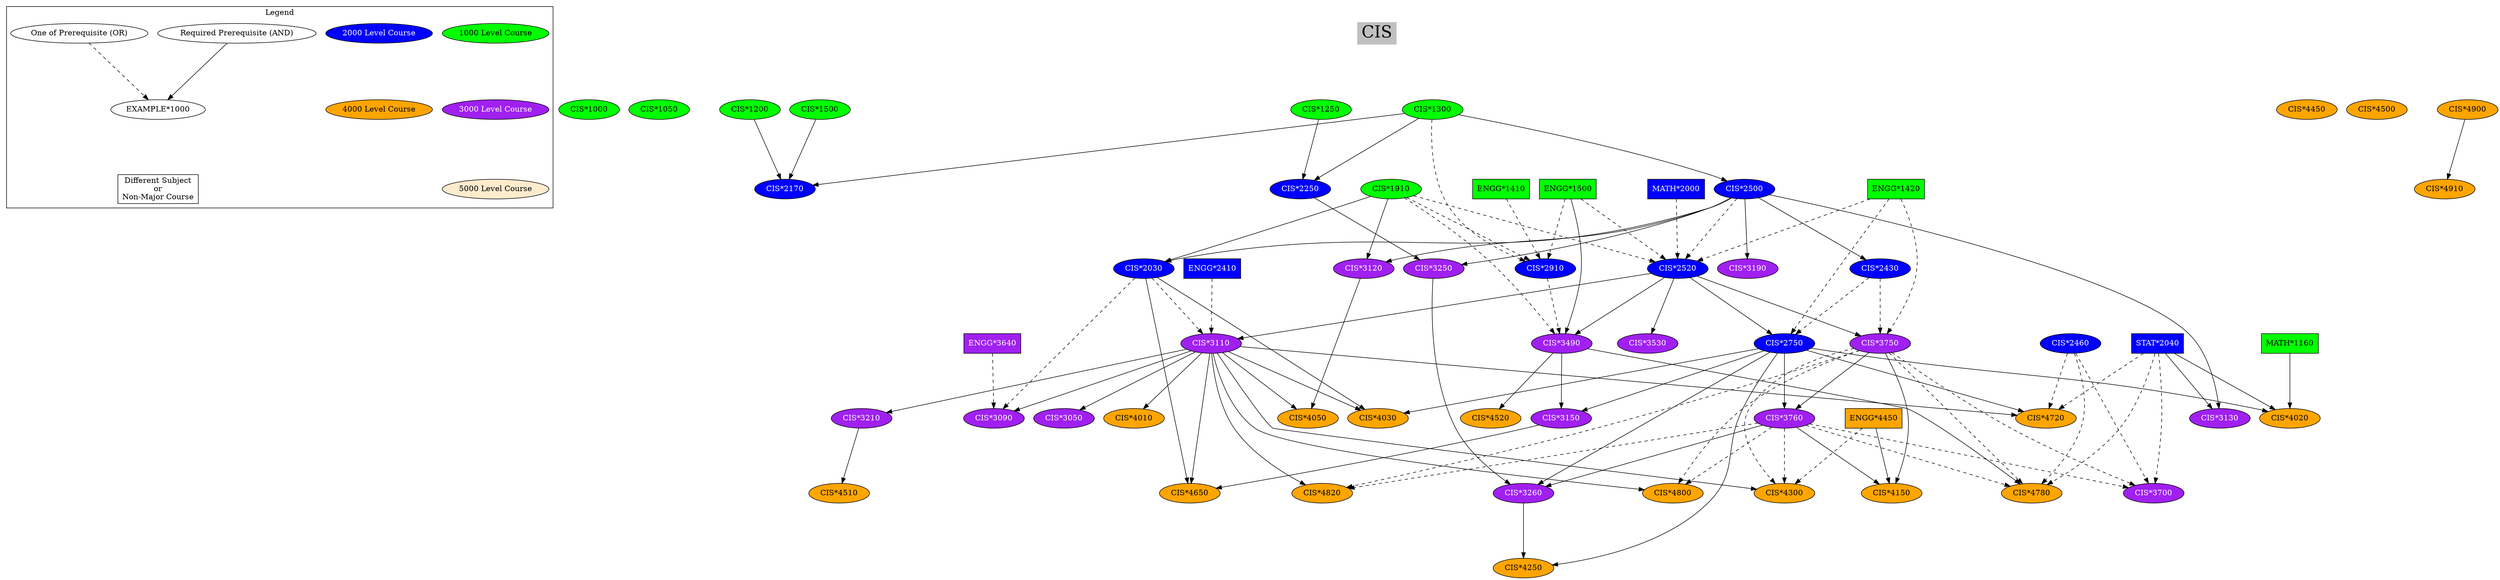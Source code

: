 digraph {
	graph [bb="0,0,3795.2,1053.5",
		compound=true,
		ranksep=1.4
	];
	node [color=black,
		fillcolor=orange,
		fontcolor=black,
		label="\N",
		shape=ellipse,
		style=filled
	];
	subgraph cluster_legend {
		graph [bb="8,677,818,1045.5",
			color=black,
			label=Legend,
			lheight=0.21,
			lp="413,1034",
			lwidth=0.57,
			rankdir=LR
		];
		node [shape=ellipse];
		"1000 Level Course"		 [fillcolor=green,
			height=0.5,
			pos="732,996.5",
			width=2.1665];
		"3000 Level Course"		 [fillcolor=purple,
			fontcolor=white,
			height=0.5,
			pos="732,857",
			width=2.1665];
		"1000 Level Course" -> "3000 Level Course"		 [pos="e,732,875.24 732,978.26 732,954.66 732,913.28 732,885.51",
			style=invis];
		"2000 Level Course"		 [fillcolor=blue,
			fontcolor=white,
			height=0.5,
			pos="558,996.5",
			width=2.1665];
		"4000 Level Course"		 [height=0.5,
			pos="558,857",
			width=2.1665];
		"2000 Level Course" -> "4000 Level Course"		 [pos="e,558,875.24 558,978.26 558,954.66 558,913.28 558,885.51",
			style=invis];
		"5000 Level Course"		 [fillcolor=blanchedalmond,
			height=0.5,
			pos="732,711.5",
			width=2.1665];
		"3000 Level Course" -> "5000 Level Course"		 [pos="e,732,729.86 732,838.87 732,814.03 732,769.2 732,739.89",
			style=invis];
		"Different Subject
or
Non-Major Course"		 [color="",
			fillcolor="",
			fontcolor="",
			height=0.73611,
			pos="246,711.5",
			shape=box,
			style="",
			width=1.6667];
		"Required Prerequisite (AND)"		 [color="",
			fillcolor="",
			fontcolor="",
			height=0.5,
			pos="130,996.5",
			style="",
			width=3.1775];
		""		 [color="",
			fillcolor="",
			fontcolor="",
			height=0.5,
			label="EXAMPLE*1000",
			pos="246,857",
			style="",
			width=2.0762];
		"Required Prerequisite (AND)" -> ""		 [pos="e,231.13,874.88 144.93,978.55 165.2,954.17 201.56,910.45 224.69,882.62"];
		"" -> "Different Subject
or
Non-Major Course"		 [pos="e,246,738.02 246,838.87 246,816.27 246,777.12 246,748.17",
			style=invis];
		"One of Prerequisite (OR)"		 [color="",
			fillcolor="",
			fontcolor="",
			height=0.5,
			pos="362,996.5",
			style="",
			width=2.7803];
		"One of Prerequisite (OR)" -> ""		 [pos="e,260.87,874.88 347.07,978.55 326.8,954.17 290.44,910.45 267.31,882.62",
			style=dashed];
	}
	CIS	 [fillcolor=grey,
		fontsize=30,
		height=0.56944,
		label=CIS,
		pos="2323,996.5",
		shape=plaintext,
		width=0.875];
	"CIS*1000"	 [fillcolor=green,
		height=0.5,
		pos="3622,857",
		width=1.2818];
	CIS -> "CIS*1000"	 [pos="e,3588.3,869.32 2354.6,995.95 2497,992.94 3091.8,974.71 3567,875 3570.8,874.2 3574.7,873.23 3578.7,872.15",
		style=invis];
	"CIS*1050"	 [fillcolor=green,
		height=0.5,
		pos="3732,857",
		width=1.2818];
	CIS -> "CIS*1050"	 [pos="e,3698.3,869.36 2354.7,994.64 2532.9,984 3411.6,929.6 3677,875 3680.8,874.21 3684.7,873.25 3688.7,872.19",
		style=invis];
	"CIS*1200"	 [fillcolor=green,
		height=0.5,
		pos="1770,857",
		width=1.2818];
	CIS -> "CIS*1200"	 [pos="e,1804.8,868.83 2291.3,989.66 2212.2,972.38 1999.6,924.79 1825,875 1821.6,874.03 1818.1,872.99 1814.6,871.92",
		style=invis];
	"CIS*1250"	 [fillcolor=green,
		height=0.5,
		pos="2878,857",
		width=1.2818];
	CIS -> "CIS*1250"	 [pos="e,2841.6,868.24 2354.7,989.31 2433.4,971.32 2644,922.41 2818,875 2822.5,873.76 2827.3,872.42 2832,871.06",
		style=invis];
	"CIS*1300"	 [fillcolor=green,
		height=0.5,
		pos="2286,857",
		width=1.2818];
	CIS -> "CIS*1300"	 [pos="e,2290.8,875.01 2317.5,975.92 2311.2,951.83 2300.5,911.83 2293.4,884.95",
		style=invis];
	"CIS*1500"	 [fillcolor=green,
		height=0.5,
		pos="1880,857",
		width=1.2818];
	CIS -> "CIS*1500"	 [pos="e,1915.9,868.31 2291.5,986.58 2214.3,962.28 2015.6,899.71 1925.6,871.35",
		style=invis];
	"CIS*1910"	 [fillcolor=green,
		height=0.5,
		pos="1664,711.5",
		width=1.2818];
	CIS -> "CIS*1910"	 [pos="e,1664,729.62 2291.4,994.37 2179.2,986.18 1801.9,953.22 1715,875 1676.3,840.15 1666.7,776.42 1664.5,739.66",
		style=invis];
	"CIS*2030"	 [fillcolor=blue,
		fontcolor=white,
		height=0.5,
		pos="1360,566",
		width=1.2818];
	CIS -> "CIS*2030"	 [pos="e,1354.8,584.05 2291.4,994.72 2135,985.63 1450.2,942.18 1386,875 1312.1,797.73 1337.2,654.41 1352.2,594",
		style=invis];
	"CIS*2500"	 [fillcolor=blue,
		fontcolor=white,
		height=0.5,
		pos="2434,711.5",
		width=1.2818];
	CIS -> "CIS*2500"	 [pos="e,2427.6,729.75 2332,975.98 2342.4,951.92 2359.9,910.77 2374,875 2392.6,827.77 2412.6,772.19 2424.2,739.51",
		style=invis];
	"CIS*2170"	 [fillcolor=blue,
		fontcolor=white,
		height=0.5,
		pos="1774,711.5",
		width=1.2818];
	CIS -> "CIS*2170"	 [pos="e,1799.8,726.52 2354.5,996.38 2558.6,995.27 3686.5,984.19 3787,875 3797.8,863.23 3798,850.6 3787,839 3637,681.04 2040.1,791.95 1829,\
738 1822.3,736.29 1815.5,733.73 1809,730.87",
		style=invis];
	"CIS*2250"	 [fillcolor=blue,
		fontcolor=white,
		height=0.5,
		pos="2878,711.5",
		width=1.2818];
	CIS -> "CIS*2250"	 [pos="e,2872.3,729.62 2354.6,991.28 2446.5,975.62 2711,926.97 2780,875 2826.5,839.98 2855.4,775.86 2868.9,739.18",
		style=invis];
	"CIS*2430"	 [fillcolor=blue,
		fontcolor=white,
		height=0.5,
		pos="2620,566",
		width=1.2818];
	CIS -> "CIS*2430"	 [pos="e,2639.4,582.45 2354.8,988.77 2436.9,966.73 2653.5,894.8 2709,738 2718.1,712.45 2718,702.58 2709,677 2696.7,642.13 2668.4,610.1 \
2647,589.51",
		style=invis];
	"CIS*2520"	 [fillcolor=blue,
		fontcolor=white,
		height=0.5,
		pos="2286,566",
		width=1.2818];
	CIS -> "CIS*2520"	 [pos="e,2297.6,583.53 2328,975.97 2339.7,924.71 2365.8,787.35 2340,677 2332.8,646.14 2315.9,613.9 2302.9,592.16",
		style=invis];
	"CIS*2750"	 [fillcolor=blue,
		fontcolor=white,
		height=0.5,
		pos="2620,429",
		width=1.2818];
	CIS -> "CIS*2750"	 [pos="e,2634,446.25 2354.7,990.93 2415.3,978.94 2549.2,945.88 2637,875 2693.7,829.23 2706.1,807.8 2727,738 2758.9,631.35 2679.2,506.79 \
2640.1,454.33",
		style=invis];
	"CIS*2910"	 [fillcolor=blue,
		fontcolor=white,
		height=0.5,
		pos="1918,566",
		width=1.2818];
	CIS -> "CIS*2910"	 [pos="e,1921,584.1 2291.3,989.57 2214.3,972.07 2020.3,924.04 1978,875 1968.7,864.28 1935.1,668.29 1922.7,594.12",
		style=invis];
	"CIS*3050"	 [fillcolor=purple,
		fontcolor=white,
		height=0.5,
		pos="1246,292",
		width=1.2818];
	CIS -> "CIS*3050"	 [pos="e,1241.9,310.17 2291.3,994.7 2125.3,985.03 1362.2,937.42 1279,875 1215.9,827.67 1210,790.37 1210,711.5 1210,711.5 1210,711.5 1210,\
566 1210,475.49 1229.6,369.57 1239.8,320.12",
		style=invis];
	"CIS*3110"	 [fillcolor=purple,
		fontcolor=white,
		height=0.5,
		pos="1428,429",
		width=1.2818];
	CIS -> "CIS*3110"	 [pos="e,1402.9,444.17 2291.4,994.69 2132.8,985.33 1429,940.31 1359,875 1251.3,774.51 1247.5,683.62 1305,548 1323,505.42 1364.6,470.63 \
1394.4,449.9",
		style=invis];
	"CIS*3090"	 [fillcolor=purple,
		fontcolor=white,
		height=0.5,
		pos="988,292",
		width=1.2818];
	CIS -> "CIS*3090"	 [pos="e,1005.1,308.73 2291.3,995.49 2110.8,989.42 1217.8,955.48 1129,875 1074.1,825.2 1096,785.63 1096,711.5 1096,711.5 1096,711.5 1096,\
566 1096,496.6 1102.9,475.4 1077,411 1062.2,374.17 1033,338.62 1012.1,316.12",
		style=invis];
	"CIS*3120"	 [fillcolor=purple,
		fontcolor=white,
		height=0.5,
		pos="1766,566",
		width=1.2818];
	CIS -> "CIS*3120"	 [pos="e,1732.6,578.53 2291.3,993.94 2176.9,984.18 1786.5,946.21 1687,875 1610.1,819.97 1565.5,760.99 1609,677 1632.8,630.95 1685.6,599.92 \
1723.3,582.63",
		style=invis];
	"CIS*3130"	 [fillcolor=purple,
		fontcolor=white,
		height=0.5,
		pos="3132,292",
		width=1.2818];
	CIS -> "CIS*3130"	 [pos="e,3128.8,310.21 2354.8,995.79 2482.9,992.3 2958.3,972.84 3064,875 3118.9,824.19 3104,786.31 3104,711.5 3104,711.5 3104,711.5 3104,\
566 3104,475.79 3119.2,369.73 3127.2,320.18",
		style=invis];
	"CIS*3150"	 [fillcolor=purple,
		fontcolor=white,
		height=0.5,
		pos="2024,292",
		width=1.2818];
	CIS -> "CIS*3150"	 [pos="e,1994.2,305.9 2291.2,994.86 2170.8,988.06 1743.9,958.39 1642,875 1571.4,817.22 1554.1,761.68 1588,677 1664.1,486.89 1893.2,356.39 \
1985.2,310.35",
		style=invis];
	"CIS*3490"	 [fillcolor=purple,
		fontcolor=white,
		height=0.5,
		pos="2008,429",
		width=1.2818];
	CIS -> "CIS*3490"	 [pos="e,2007.1,447.32 2291.4,978.86 2230.6,942.9 2099.2,854.54 2049,738 2007.5,641.54 2005.3,513.76 2006.7,457.57",
		style=invis];
	"CIS*3190"	 [fillcolor=purple,
		fontcolor=white,
		height=0.5,
		pos="2396,566",
		width=1.2818];
	CIS -> "CIS*3190"	 [pos="e,2416.3,582.26 2342.4,975.83 2379.6,934.54 2459.9,837.28 2489,738 2496.6,711.99 2498.3,702.48 2489,677 2476.1,641.49 2446.3,609.42 \
2423.9,588.99",
		style=invis];
	"CIS*3210"	 [fillcolor=purple,
		fontcolor=white,
		height=0.5,
		pos="1098,292",
		width=1.2818];
	CIS -> "CIS*3210"	 [pos="e,1102.1,310.17 2291.4,995.48 2113.6,989.44 1242.3,955.85 1158,875 1105,824.16 1134,784.95 1134,711.5 1134,711.5 1134,711.5 1134,\
566 1134,475.49 1114.4,369.57 1104.2,320.12",
		style=invis];
	"CIS*3250"	 [fillcolor=purple,
		fontcolor=white,
		height=0.5,
		pos="2882,566",
		width=1.2818];
	CIS -> "CIS*3250"	 [pos="e,2893.4,583.79 2354.8,995.26 2469.4,990.07 2858.4,965.89 2933,875 3001.7,791.21 2932.5,650.56 2898.5,592.4",
		style=invis];
	"CIS*3260"	 [fillcolor=purple,
		fontcolor=white,
		height=0.5,
		pos="2680,155",
		width=1.2818];
	CIS -> "CIS*3260"	 [pos="e,2688.2,173 2354.7,995.43 2471.8,990.74 2877.3,967.94 2957,875 3051.8,764.48 3003,677.79 2937,548 2909.2,493.34 2879.1,496.57 2843,\
447 2776.7,355.98 2717.3,235.29 2692.4,182.12",
		style=invis];
	"CIS*3760"	 [fillcolor=purple,
		fontcolor=white,
		height=0.5,
		pos="2532,292",
		width=1.2818];
	CIS -> "CIS*3760"	 [pos="e,2557.7,307.05 2354.6,993.14 2420.7,984.64 2575,956.77 2671,875 2723.7,830.12 2728,805.09 2745,738 2781.4,593.91 2759,533.64 2675,\
411 2646.2,368.98 2598.7,333.58 2566.3,312.58",
		style=invis];
	"CIS*3530"	 [fillcolor=purple,
		fontcolor=white,
		height=0.5,
		pos="2267,429",
		width=1.2818];
	CIS -> "CIS*3530"	 [pos="e,2259.7,447.17 2300.4,975.82 2277.9,953.49 2244.6,915.63 2231,875 2184.7,737.23 2209.7,691.77 2231,548 2235.8,515.87 2247.4,480.39 \
2256.1,456.6",
		style=invis];
	"CIS*3700"	 [fillcolor=purple,
		fontcolor=white,
		height=0.5,
		pos="3058,155",
		width=1.2818];
	CIS -> "CIS*3700"	 [pos="e,3097.9,164.13 2354.7,995.08 2486.7,988.66 2992.3,958.92 3124,875 3367.8,719.58 3537.4,511.84 3373,274 3342,229.09 3188.6,186.37 \
3107.9,166.55",
		style=invis];
	"CIS*3750"	 [fillcolor=purple,
		fontcolor=white,
		height=0.5,
		pos="2508,429",
		width=1.2818];
	CIS -> "CIS*3750"	 [pos="e,2513.2,447.15 2354.7,991.04 2408.1,979.93 2514.7,949.17 2560,875 2605.9,799.91 2569.1,764.53 2560,677 2551.6,596.01 2528.2,502.5 \
2515.8,456.91",
		style=invis];
	"CIS*4010"	 [height=0.5,
		pos="1394,292",
		width=1.2818];
	CIS -> "CIS*4010"	 [pos="e,1377.3,308.9 2291.3,994.48 2129.8,983.96 1403.3,933.63 1323,875 1258.4,827.85 1248,791.45 1248,711.5 1248,711.5 1248,711.5 1248,\
566 1248,463.29 1328.9,361.67 1370.3,316.43",
		style=invis];
	"CIS*4020"	 [height=0.5,
		pos="3318,292",
		width=1.2818];
	CIS -> "CIS*4020"	 [pos="e,3309.4,309.97 2354.8,995.64 2485.1,991.52 2976.2,969.85 3092,875 3262.1,735.64 3180.3,614.38 3264,411 3277.1,379.1 3293.7,343.11 \
3305,319.15",
		style=invis];
	"CIS*4030"	 [height=0.5,
		pos="1766,292",
		width=1.2818];
	CIS -> "CIS*4030"	 [pos="e,1736.1,305.81 2291.1,994.44 2142,984.48 1517.8,939.17 1462,875 1404.3,808.57 1428.5,758.39 1462,677 1484.1,623.23 1524.8,634.3 \
1554,584 1594,514.97 1556.5,476.55 1602,411 1633.9,365.05 1689.5,330.27 1727,310.51",
		style=invis];
	"CIS*4050"	 [height=0.5,
		pos="1656,292",
		width=1.2818];
	CIS -> "CIS*4050"	 [pos="e,1643,309.36 2291.4,994.6 2139.9,985.17 1492.8,941.21 1435,875 1377.1,808.69 1402.9,758.94 1435,677 1455.5,624.58 1492.2,632.36 \
1521,584 1562.6,514.22 1544.8,484.2 1580,411 1596.3,377.11 1620.4,341.11 1637,317.69",
		style=invis];
	"CIS*4150"	 [height=0.5,
		pos="2439,155",
		width=1.2818];
	CIS -> "CIS*4150"	 [pos="e,2438.7,173.22 2349.4,975.85 2376.7,953.4 2419.2,915.31 2447,875 2484.8,820.3 2493.4,803.06 2507,738 2527.5,640 2454.3,456.07 2453,\
447 2439.5,351.04 2438.4,235.8 2438.6,183.41",
		style=invis];
	"CIS*4250"	 [height=0.5,
		pos="2606,18",
		width=1.2818];
	CIS -> "CIS*4250"	 [pos="e,2559.8,19.002 2291.5,995.36 2096.9,988.12 1064.4,946.5 945,875 870.5,830.38 838,798.34 838,711.5 838,711.5 838,711.5 838,292 838,\
207.01 875.76,178.37 950,137 1092.4,57.648 2276.2,25.615 2549.8,19.235",
		style=invis];
	"CIS*4300"	 [height=0.5,
		pos="2136,155",
		width=1.2818];
	CIS -> "CIS*4300"	 [pos="e,2097.9,165.53 2291.2,995.62 2165.6,991.49 1705.5,970 1603,875 1557,832.36 1576.6,800.27 1569,738 1558.2,649.83 1584.3,623.57 1631,\
548 1671.5,482.5 1687.8,470.23 1737,411 1763,379.64 1825.9,297.84 1859,274 1931.5,221.78 2030.4,186.31 2088.3,168.45",
		style=invis];
	"CIS*4450"	 [height=0.5,
		pos="3254,857",
		width=1.2818];
	CIS -> "CIS*4450"	 [pos="e,3218.4,868.66 2354.6,993.86 2468.6,983.93 2869.9,945.78 3194,875 3198.7,873.97 3203.6,872.75 3208.5,871.44",
		style=invis];
	"CIS*4500"	 [height=0.5,
		pos="3364,857",
		width=1.2818];
	CIS -> "CIS*4500"	 [pos="e,3330,869.27 2354.9,994.82 2478.8,987.82 2939.5,957.41 3309,875 3312.6,874.19 3316.4,873.23 3320.1,872.19",
		style=invis];
	"CIS*4510"	 [height=0.5,
		pos="1005,155",
		width=1.2818];
	CIS -> "CIS*4510"	 [pos="e,986.88,171.66 2291.2,995.02 2102.1,985.99 1127.8,936.76 1011,875 927.7,830.94 876,805.74 876,711.5 876,711.5 876,711.5 876,429 \
876,358.66 877.8,337.53 908,274 925.68,236.8 957.36,201.15 979.7,178.73",
		style=invis];
	"CIS*4520"	 [height=0.5,
		pos="1914,292",
		width=1.2818];
	CIS -> "CIS*4520"	 [pos="e,1892.3,308.1 2291.2,994.86 2170.8,988.06 1743.9,958.39 1642,875 1571.4,817.22 1556.6,762.64 1588,677 1648.7,511.39 1815.6,368.08 \
1884.1,314.48",
		style=invis];
	"CIS*4650"	 [height=0.5,
		pos="1358,155",
		width=1.2818];
	CIS -> "CIS*4650"	 [pos="e,1314.2,161.09 2291.4,995.99 2122,992.84 1321.7,972.93 1098,875 997.78,831.13 914,820.9 914,711.5 914,711.5 914,711.5 914,429 914,\
359.6 887.77,326.64 933,274 981.51,217.55 1201.2,178.24 1304.3,162.57",
		style=invis];
	"CIS*4720"	 [height=0.5,
		pos="2946,292",
		width=1.2818];
	CIS -> "CIS*4720"	 [pos="e,2940.4,309.9 2354.8,993.52 2488.1,980.74 2996.6,928.72 3042,875 3089,819.43 3054.9,614.33 3025,548 3000.5,493.73 2957.9,502.76 \
2937,447 2921.2,404.82 2929.9,351.66 2937.8,319.83",
		style=invis];
	"CIS*4780"	 [height=0.5,
		pos="2815,155",
		width=1.2818];
	CIS -> "CIS*4780"	 [pos="e,2821.8,173.13 2354.6,995.16 2473.4,989.46 2891,963.37 2983,875 3047.2,813.3 3030.3,764.56 3014,677 2993.9,569.25 2964.1,549.4 \
2925,447 2888,349.97 2844.7,234.5 2825.3,182.63",
		style=invis];
	"CIS*4800"	 [height=0.5,
		pos="2287,155",
		width=1.2818];
	CIS -> "CIS*4800"	 [pos="e,2272.7,172.39 2299.2,975.59 2275,953.08 2238.2,915.07 2217,875 2181.8,808.61 2174,786.64 2174,711.5 2174,711.5 2174,711.5 2174,\
429 2174,358.38 2181.4,339.02 2209,274 2223.8,239.16 2248.8,203.41 2266.5,180.31",
		style=invis];
	"CIS*4820"	 [height=0.5,
		pos="1766,155",
		width=1.2818];
	CIS -> "CIS*4820"	 [pos="e,1720.1,157.79 2291.4,994.89 2121.6,985.97 1323.2,940.79 1237,875 1174.8,827.56 1172,789.7 1172,711.5 1172,711.5 1172,711.5 1172,\
429 1172,359.6 1144,325.05 1191,274 1260.8,198.17 1579.3,167.88 1709.9,158.5",
		style=invis];
	"CIS*4900"	 [height=0.5,
		pos="3512,857",
		width=1.2818];
	CIS -> "CIS*4900"	 [pos="e,3476.7,868.76 2354.8,995.23 2489,989.39 3023,961.66 3452,875 3456.8,874.03 3461.8,872.84 3466.7,871.54",
		style=invis];
	"CIS*4910"	 [height=0.5,
		pos="3451,711.5",
		width=1.2818];
	CIS -> "CIS*4910"	 [pos="e,3453.6,729.73 2354.6,995.2 2525.9,987.84 3338.4,949.18 3419,875 3456.3,840.68 3457.5,776.76 3454.6,739.82",
		style=invis];
	"CIS*1200" -> "CIS*2170"	 [pos="e,1773.5,729.86 1770.5,838.87 1771.2,814.03 1772.4,769.2 1773.2,739.89"];
	"CIS*1250" -> "CIS*2250"	 [pos="e,2878,729.86 2878,838.87 2878,814.03 2878,769.2 2878,739.89"];
	"CIS*1300" -> "CIS*2500"	 [pos="e,2416.8,728.37 2303.3,840.02 2329.6,814.18 2379.7,764.86 2409.7,735.4"];
	"CIS*1300" -> "CIS*2170"	 [pos="e,1801.5,726.05 2244.5,849.02 2163.3,832.79 1978.1,792.75 1829,738 1823,735.79 1816.8,733.16 1810.7,730.41"];
	"CIS*1300" -> "CIS*2250"	 [pos="e,2838.7,721.16 2325.3,847.34 2429.7,821.68 2713.9,751.84 2828.8,723.6"];
	"CIS*1300" -> "CIS*2910"	 [pos="e,1927.8,583.72 2251,845.16 2202,827.42 2112.1,790.33 2049,738 1997.8,695.54 1954.7,629.47 1933.1,592.8",
		style=dashed];
	"CIS*1500" -> "CIS*2170"	 [pos="e,1786.8,729.11 1867.2,839.45 1848.7,814 1814.2,766.67 1792.8,737.26"];
	"CIS*1910" -> "CIS*2030"	 [pos="e,1389.4,580.09 1634.6,697.42 1579.4,671.01 1460.5,614.09 1398.8,584.58"];
	"CIS*1910" -> "CIS*2520"	 [pos="e,2240.3,569.26 1685.5,695.44 1695.3,688.83 1707.3,681.64 1719,677 1897.5,606.35 2126.1,579.3 2230.1,570.14",
		style=dashed];
	"CIS*1910" -> "CIS*2910"	 [pos="e,1890.7,580.64 1688.2,695.94 1697.7,689.92 1708.8,683.03 1719,677 1775.2,643.72 1841.7,607.19 1881.8,585.45",
		style=dashed];
	"CIS*1910" -> "CIS*3120"	 [pos="e,1753.7,583.61 1676.3,693.95 1694.1,668.61 1727,621.58 1747.7,592.14"];
	"CIS*1910" -> "CIS*3490"	 [pos="e,1987.7,445.42 1684.5,695.17 1714.6,671.08 1772.5,624.49 1821,584 1839.9,568.25 1844.2,563.8 1863,548 1903.4,514.14 1950.6,475.55 \
1979.9,451.73",
		style=dashed];
	"CIS*2030" -> "CIS*3110"	 [pos="e,1419.1,446.91 1368.9,548.09 1380.5,524.6 1401.1,483.19 1414.6,455.92",
		style=dashed];
	"CIS*2030" -> "CIS*3090"	 [pos="e,978.86,309.84 1316.9,559.33 1224.7,544.06 1012.8,503.49 971,447 943.3,409.56 960.5,352.45 974.77,319.01",
		style=dashed];
	"CIS*2030" -> "CIS*4030"	 [pos="e,1738.9,306.62 1380,549.56 1415.9,520.33 1494,457.97 1564,411 1620.4,373.15 1689.1,334.08 1730.1,311.46"];
	"CIS*2030" -> "CIS*4650"	 [pos="e,1354.2,173.04 1356.8,547.88 1349.1,502.02 1330.8,377.61 1339,274 1341.5,242.57 1347.6,206.91 1352.3,182.89"];
	"CIS*2500" -> "CIS*2030"	 [pos="e,1393.7,578.3 2403.3,697.99 2385.2,690.61 2361.7,681.99 2340,677 1937.3,584.42 1819.3,669.42 1415,584 1411.2,583.19 1407.3,582.22 \
1403.3,581.14"];
	"CIS*2500" -> "CIS*2430"	 [pos="e,2599.3,582.2 2454.6,695.37 2487.9,669.37 2553.4,618.12 2591.2,588.52"];
	"CIS*2500" -> "CIS*2520"	 [pos="e,2303.2,582.87 2416.7,694.52 2390.4,668.68 2340.3,619.36 2310.3,589.9",
		style=dashed];
	"CIS*2500" -> "CIS*3120"	 [pos="e,1807.8,573.9 2402.2,698.39 2384.2,691.32 2361.1,682.87 2340,677 2314.7,669.96 1954.7,601.66 1818,575.83"];
	"CIS*2500" -> "CIS*3130"	 [pos="e,3126.5,310.02 2466,698.38 2588.6,647.96 3023.5,468.43 3047,447 3086,411.53 3110.9,353.89 3123.1,319.8"];
	"CIS*2500" -> "CIS*3190"	 [pos="e,2400.8,584.36 2429.3,693.37 2422.8,668.53 2411.1,623.7 2403.4,594.39"];
	"CIS*2500" -> "CIS*3250"	 [pos="e,2846.5,577.54 2469.5,699.96 2550.3,673.72 2747.7,609.62 2836.9,580.65"];
	"CIS*2250" -> "CIS*3250"	 [pos="e,2881.5,584.36 2878.5,693.37 2879.2,668.53 2880.4,623.7 2881.2,594.39"];
	"CIS*2430" -> "CIS*2750"	 [pos="e,2620,447.27 2620,547.81 2620,524.68 2620,484.48 2620,457.32",
		style=dashed];
	"CIS*2430" -> "CIS*3750"	 [pos="e,2522.1,446.21 2605.8,548.65 2586.3,524.77 2551,481.61 2528.6,454.18",
		style=dashed];
	"CIS*2520" -> "CIS*2750"	 [pos="e,2588.1,442.1 2318,552.86 2378.9,527.91 2511.1,473.66 2578.6,445.98"];
	"CIS*2520" -> "CIS*3110"	 [pos="e,1470.8,435.83 2243.2,559.16 2099.9,536.28 1637.5,462.46 1480.6,437.41"];
	"CIS*2520" -> "CIS*3490"	 [pos="e,2037,443.27 2257.3,551.85 2206.9,527.04 2102.7,475.66 2046.3,447.85"];
	"CIS*2520" -> "CIS*3530"	 [pos="e,2269.5,447.27 2283.5,547.81 2280.3,524.68 2274.7,484.48 2270.9,457.32"];
	"CIS*2520" -> "CIS*3750"	 [pos="e,2483.1,444.39 2311,550.55 2351,525.87 2429.4,477.51 2474.3,449.81"];
	"ENGG*1420"	 [fillcolor=green,
		height=0.5,
		pos="2656,711.5",
		shape=box,
		width=1.2222];
	"ENGG*1420" -> "CIS*2520"	 [pos="e,2318.6,578.84 2611.7,694.09 2539.8,665.82 2398.6,610.28 2328.1,582.56",
		style=dashed];
	"ENGG*1420" -> "CIS*2750"	 [pos="e,2631.2,446.68 2662,693.16 2671.2,662.7 2686.4,599.91 2675,548 2667.6,514.4 2649.8,478.98 2636.4,455.62",
		style=dashed];
	"ENGG*1420" -> "CIS*3750"	 [pos="e,2513,447.33 2640.4,693.1 2620.8,669.2 2587,625.6 2565,584 2542.7,541.87 2525.4,489.11 2515.9,457.28",
		style=dashed];
	"ENGG*1500"	 [fillcolor=green,
		height=0.5,
		pos="2102,711.5",
		shape=box,
		width=1.2222];
	"ENGG*1500" -> "CIS*2520"	 [pos="e,2265.3,582.34 2124.9,693.37 2158.4,666.92 2220.5,617.78 2257.1,588.88",
		style=dashed];
	"ENGG*1500" -> "CIS*2910"	 [pos="e,1938.7,582.34 2079.1,693.37 2045.6,666.92 1983.5,617.78 1946.9,588.88",
		style=dashed];
	"ENGG*1500" -> "CIS*3490"	 [pos="e,2014,446.95 2096,693.4 2080,645.26 2036.2,513.87 2017.1,456.46"];
	"MATH*2000"	 [fillcolor=blue,
		fontcolor=white,
		height=0.5,
		pos="2286,711.5",
		shape=box,
		width=1.2639];
	"MATH*2000" -> "CIS*2520"	 [pos="e,2286,584.36 2286,693.37 2286,668.53 2286,623.7 2286,594.39",
		style=dashed];
	"CIS*2750" -> "CIS*3150"	 [pos="e,2065.6,299.87 2584.6,417.28 2577.5,415.08 2570,412.88 2563,411 2385.7,363.54 2172,320.49 2075.6,301.81"];
	"CIS*2750" -> "CIS*3260"	 [pos="e,2676,173.04 2623.9,411.02 2634.2,364.38 2661.6,239.23 2673.9,183.01"];
	"CIS*2750" -> "CIS*3760"	 [pos="e,2543.3,309.56 2608.7,411.37 2593.5,387.74 2566.4,345.59 2548.8,318.23"];
	"CIS*2750" -> "CIS*4020"	 [pos="e,3276.6,300.13 2661.3,420.89 2782,397.19 3134.1,328.09 3266.7,302.07"];
	"CIS*2750" -> "CIS*4030"	 [pos="e,1807.1,300.41 2585.3,417.04 2578,414.81 2570.3,412.66 2563,411 2254.8,340.73 2170.7,362.49 1859,310 1845.4,307.71 1830.8,305 1817.2,\
302.38"];
	"CIS*2750" -> "CIS*4250"	 [pos="e,2606.6,36.447 2619.4,410.81 2617.2,345.97 2609.7,125.82 2607,46.651"];
	"CIS*2750" -> "CIS*4720"	 [pos="e,2914.4,305.27 2651.6,415.74 2711,390.78 2839.3,336.84 2905.2,309.16"];
	"CIS*2910" -> "CIS*3490"	 [pos="e,1996.5,446.56 1929.6,548.37 1945.1,524.74 1972.8,482.59 1990.8,455.23",
		style=dashed];
	"ENGG*1410"	 [fillcolor=green,
		height=0.5,
		pos="1882,711.5",
		shape=box,
		width=1.2222];
	"ENGG*1410" -> "CIS*2910"	 [pos="e,1913.5,584.36 1886.5,693.37 1892.6,668.53 1903.7,623.7 1911,594.39",
		style=dashed];
	"CIS*3110" -> "CIS*3050"	 [pos="e,1267.4,308.09 1406.8,413.02 1374.4,388.64 1312.6,342.1 1275.7,314.38"];
	"CIS*3110" -> "CIS*3090"	 [pos="e,1023.5,303.71 1391.3,417.88 1322.8,397.06 1170.7,350.62 1043,310 1039.7,308.96 1036.4,307.88 1033,306.79"];
	"CIS*3110" -> "CIS*3210"	 [pos="e,1130,305.3 1396.4,415.86 1336.4,390.97 1206.2,336.93 1139.4,309.19"];
	"CIS*3110" -> "CIS*4010"	 [pos="e,1398.5,310.27 1423.5,410.81 1417.7,387.68 1407.8,347.48 1401,320.32"];
	"CIS*3110" -> "CIS*4030"	 [pos="e,1733.6,305.13 1460.1,415.99 1521.5,391.1 1655.6,336.75 1724,309.02"];
	"CIS*3110" -> "CIS*4050"	 [pos="e,1630.6,307.25 1453.3,413.82 1494.4,389.13 1575.7,340.26 1621.9,312.51"];
	"CIS*3110" -> "CIS*4300"	 [pos="e,2091.9,160.65 1442.4,411.87 1474.9,373.45 1552.2,283.08 1568,274 1656.1,223.42 1957.6,178.71 2081.9,161.99"];
	"CIS*3110" -> "CIS*4650"	 [pos="e,1376.7,171.71 1435.7,410.83 1447,381.34 1465.1,321.59 1449,274 1436.2,236.15 1406,200.87 1383.9,178.71"];
	"CIS*3110" -> "CIS*4720"	 [pos="e,2900.7,296.09 1473,424.94 1692.4,405.14 2648.8,318.82 2890.4,297.02"];
	"CIS*3110" -> "CIS*4800"	 [pos="e,2245.4,162.94 1447.9,412.48 1474.9,389.88 1524.4,347.81 1565,310 1581.6,294.57 1580.9,284.4 1601,274 1837.3,151.75 1929.1,219.96 \
2191,173 2205.4,170.42 2220.9,167.54 2235.3,164.86"];
	"CIS*3110" -> "CIS*4820"	 [pos="e,1730.2,166.42 1436,411.03 1450.6,379.69 1484.5,314.51 1530,274 1587,223.2 1669.6,188.16 1720.5,169.86"];
	"ENGG*3640"	 [fillcolor=purple,
		fontcolor=white,
		height=0.5,
		pos="1024,429",
		shape=box,
		width=1.2222];
	"ENGG*3640" -> "CIS*3090"	 [pos="e,992.8,310.27 1019.2,410.81 1013.1,387.57 1002.5,347.13 995.35,319.96",
		style=dashed];
	"ENGG*2410"	 [fillcolor=blue,
		fontcolor=white,
		height=0.5,
		pos="1468,566",
		shape=box,
		width=1.2222];
	"ENGG*2410" -> "CIS*3110"	 [pos="e,1433.3,447.27 1462.7,547.81 1455.9,524.57 1444.1,484.13 1436.2,456.96",
		style=dashed];
	"CIS*3120" -> "CIS*4050"	 [pos="e,1663.2,310.04 1758.8,548.02 1740,501.28 1689.6,375.71 1667.1,319.66"];
	"STAT*2040"	 [fillcolor=blue,
		fontcolor=white,
		height=0.5,
		pos="3174,429",
		shape=box,
		width=1.1667];
	"STAT*2040" -> "CIS*3130"	 [pos="e,3137.6,310.27 3168.4,410.81 3161.3,387.57 3148.9,347.13 3140.6,319.96"];
	"STAT*2040" -> "CIS*3700"	 [pos="e,3090.5,167.88 3188.1,410.54 3209,380.64 3243.5,320.33 3220,274 3195.1,224.77 3139.2,190.96 3100,172.3",
		style=dashed];
	"STAT*2040" -> "CIS*4020"	 [pos="e,3300.2,308.97 3193.1,410.81 3218.7,386.46 3264.2,343.2 3292.6,316.15"];
	"STAT*2040" -> "CIS*4720"	 [pos="e,2971.1,307.1 3143.7,410.81 3101.2,385.27 3024.1,338.95 2979.8,312.32",
		style=dashed];
	"STAT*2040" -> "CIS*4780"	 [pos="e,2857.5,162.21 3182.6,410.68 3195.9,379.38 3216.9,315 3187,274 3148.8,221.74 2960.8,181.26 2867.6,164.05",
		style=dashed];
	"CIS*3150" -> "CIS*4650"	 [pos="e,1401.4,161.55 1989.6,280.01 1982.8,277.86 1975.7,275.74 1969,274 1765.3,221.06 1518,179.81 1411.3,163.09"];
	"CIS*3490" -> "CIS*3150"	 [pos="e,2021.9,310.27 2010.1,410.81 2012.8,387.68 2017.5,347.48 2020.7,320.32"];
	"CIS*3490" -> "CIS*4520"	 [pos="e,1926,309.56 1995.9,411.37 1979.6,387.63 1950.5,345.23 1931.8,317.87"];
	"CIS*3490" -> "CIS*4780"	 [pos="e,2796.4,171.51 2053.7,425.72 2154,417.24 2399.1,389.4 2587,310 2667,276.18 2748.2,212.41 2788.6,178.15"];
	"CIS*3210" -> "CIS*4510"	 [pos="e,1016.9,172.56 1086,274.37 1069.9,250.63 1041.1,208.23 1022.6,180.87"];
	"CIS*3250" -> "CIS*3260"	 [pos="e,2680.6,173.34 2866.2,548.98 2831,510.05 2746.1,410.12 2706,310 2689.2,268.09 2683.3,215.59 2681.2,183.71"];
	"CIS*3260" -> "CIS*4250"	 [pos="e,2615.7,35.997 2670.5,137.37 2657.8,113.97 2635.4,72.419 2620.6,45.038"];
	"CIS*3760" -> "CIS*3260"	 [pos="e,2661.7,171.94 2550.1,275.2 2576.2,251.06 2624.4,206.45 2654.2,178.89"];
	"CIS*3760" -> "CIS*3700"	 [pos="e,3019.6,165 2570.7,281.93 2664.9,257.38 2906.3,194.51 3009.8,167.57",
		style=dashed];
	"CIS*3760" -> "CIS*4150"	 [pos="e,2450.9,172.56 2520,274.37 2503.9,250.63 2475.1,208.23 2456.6,180.87"];
	"CIS*3760" -> "CIS*4300"	 [pos="e,2170.6,166.96 2497.2,279.96 2425.2,255.04 2259.8,197.83 2180.3,170.32",
		style=dashed];
	"CIS*3760" -> "CIS*4780"	 [pos="e,2785.9,169.1 2561,277.98 2612.3,253.11 2719.4,201.27 2776.8,173.51",
		style=dashed];
	"CIS*3760" -> "CIS*4800"	 [pos="e,2313.7,169.9 2505.3,277.08 2460.9,252.27 2372,202.53 2322.4,174.81",
		style=dashed];
	"CIS*3760" -> "CIS*4820"	 [pos="e,1808.2,162.55 2490,284.49 2359.5,261.15 1961.3,189.94 1818.1,164.31",
		style=dashed];
	"CIS*3750" -> "CIS*3760"	 [pos="e,2528.8,310.27 2511.2,410.81 2515.2,387.68 2522.3,347.48 2527,320.32"];
	"CIS*3750" -> "CIS*3700"	 [pos="e,3034.5,170.51 2542.1,416.81 2596.9,396.8 2707.4,354.74 2797,310 2882.4,267.32 2977.7,207.39 3026.1,176.03",
		style=dashed];
	"CIS*3750" -> "CIS*4150"	 [pos="e,2443.4,173.16 2503.2,410.88 2497,387.56 2486.1,345.81 2477,310 2465.8,265.79 2453.3,214.35 2445.8,183.26"];
	"CIS*3750" -> "CIS*4300"	 [pos="e,2139.9,173.13 2465,422.18 2401.6,410.08 2282.7,379.28 2209,310 2171.8,275 2151.7,217.21 2142.4,182.95",
		style=dashed];
	"CIS*3750" -> "CIS*4780"	 [pos="e,2814.8,173.06 2543.4,417.28 2607.8,395.25 2740.6,346.63 2772,310 2803,273.85 2811.8,217.08 2814.2,183.2",
		style=dashed];
	"CIS*3750" -> "CIS*4800"	 [pos="e,2301,172.41 2493.8,411.44 2455.9,364.37 2351.7,235.2 2307.4,180.26",
		style=dashed];
	"CIS*3750" -> "CIS*4820"	 [pos="e,1799.1,167.59 2473.8,416.8 2414,395.4 2286.4,349.59 2179,310 2043.5,260.08 1883.6,199.62 1808.7,171.22",
		style=dashed];
	"CIS*2460"	 [fillcolor=blue,
		fontcolor=white,
		height=0.5,
		pos="2992,429",
		width=1.2818];
	"CIS*2460" -> "CIS*3700"	 [pos="e,3056.3,173.35 2999.5,411.18 3008.8,388.18 3024.8,346.76 3034,310 3044.9,266.53 3051.7,214.89 3055.2,183.55",
		style=dashed];
	"CIS*2460" -> "CIS*4720"	 [pos="e,2952,309.91 2986,411.09 2978.2,387.81 2964.4,346.91 2955.3,319.64",
		style=dashed];
	"CIS*2460" -> "CIS*4780"	 [pos="e,2851.3,166.21 2998.9,410.93 3009.2,380.54 3025.2,318.22 3001,274 2971.4,219.96 2905.7,186.87 2860.8,169.73",
		style=dashed];
	"MATH*1160"	 [fillcolor=green,
		height=0.5,
		pos="3318,429",
		shape=box,
		width=1.2639];
	"MATH*1160" -> "CIS*4020"	 [pos="e,3318,310.27 3318,410.81 3318,387.68 3318,347.48 3318,320.32"];
	"ENGG*4450"	 [height=0.5,
		pos="2262,292",
		shape=box,
		width=1.2222];
	"ENGG*4450" -> "CIS*4150"	 [pos="e,2418.2,171.13 2285.5,273.81 2317.6,248.98 2375,204.5 2409.8,177.58"];
	"ENGG*4450" -> "CIS*4300"	 [pos="e,2151.6,171.97 2245.3,273.81 2223,249.56 2183.4,206.57 2158.5,179.49",
		style=dashed];
	"CIS*4900" -> "CIS*4910"	 [pos="e,3458.5,729.49 3504.5,839.16 3494,814.07 3474.8,768.15 3462.4,738.76"];
}
